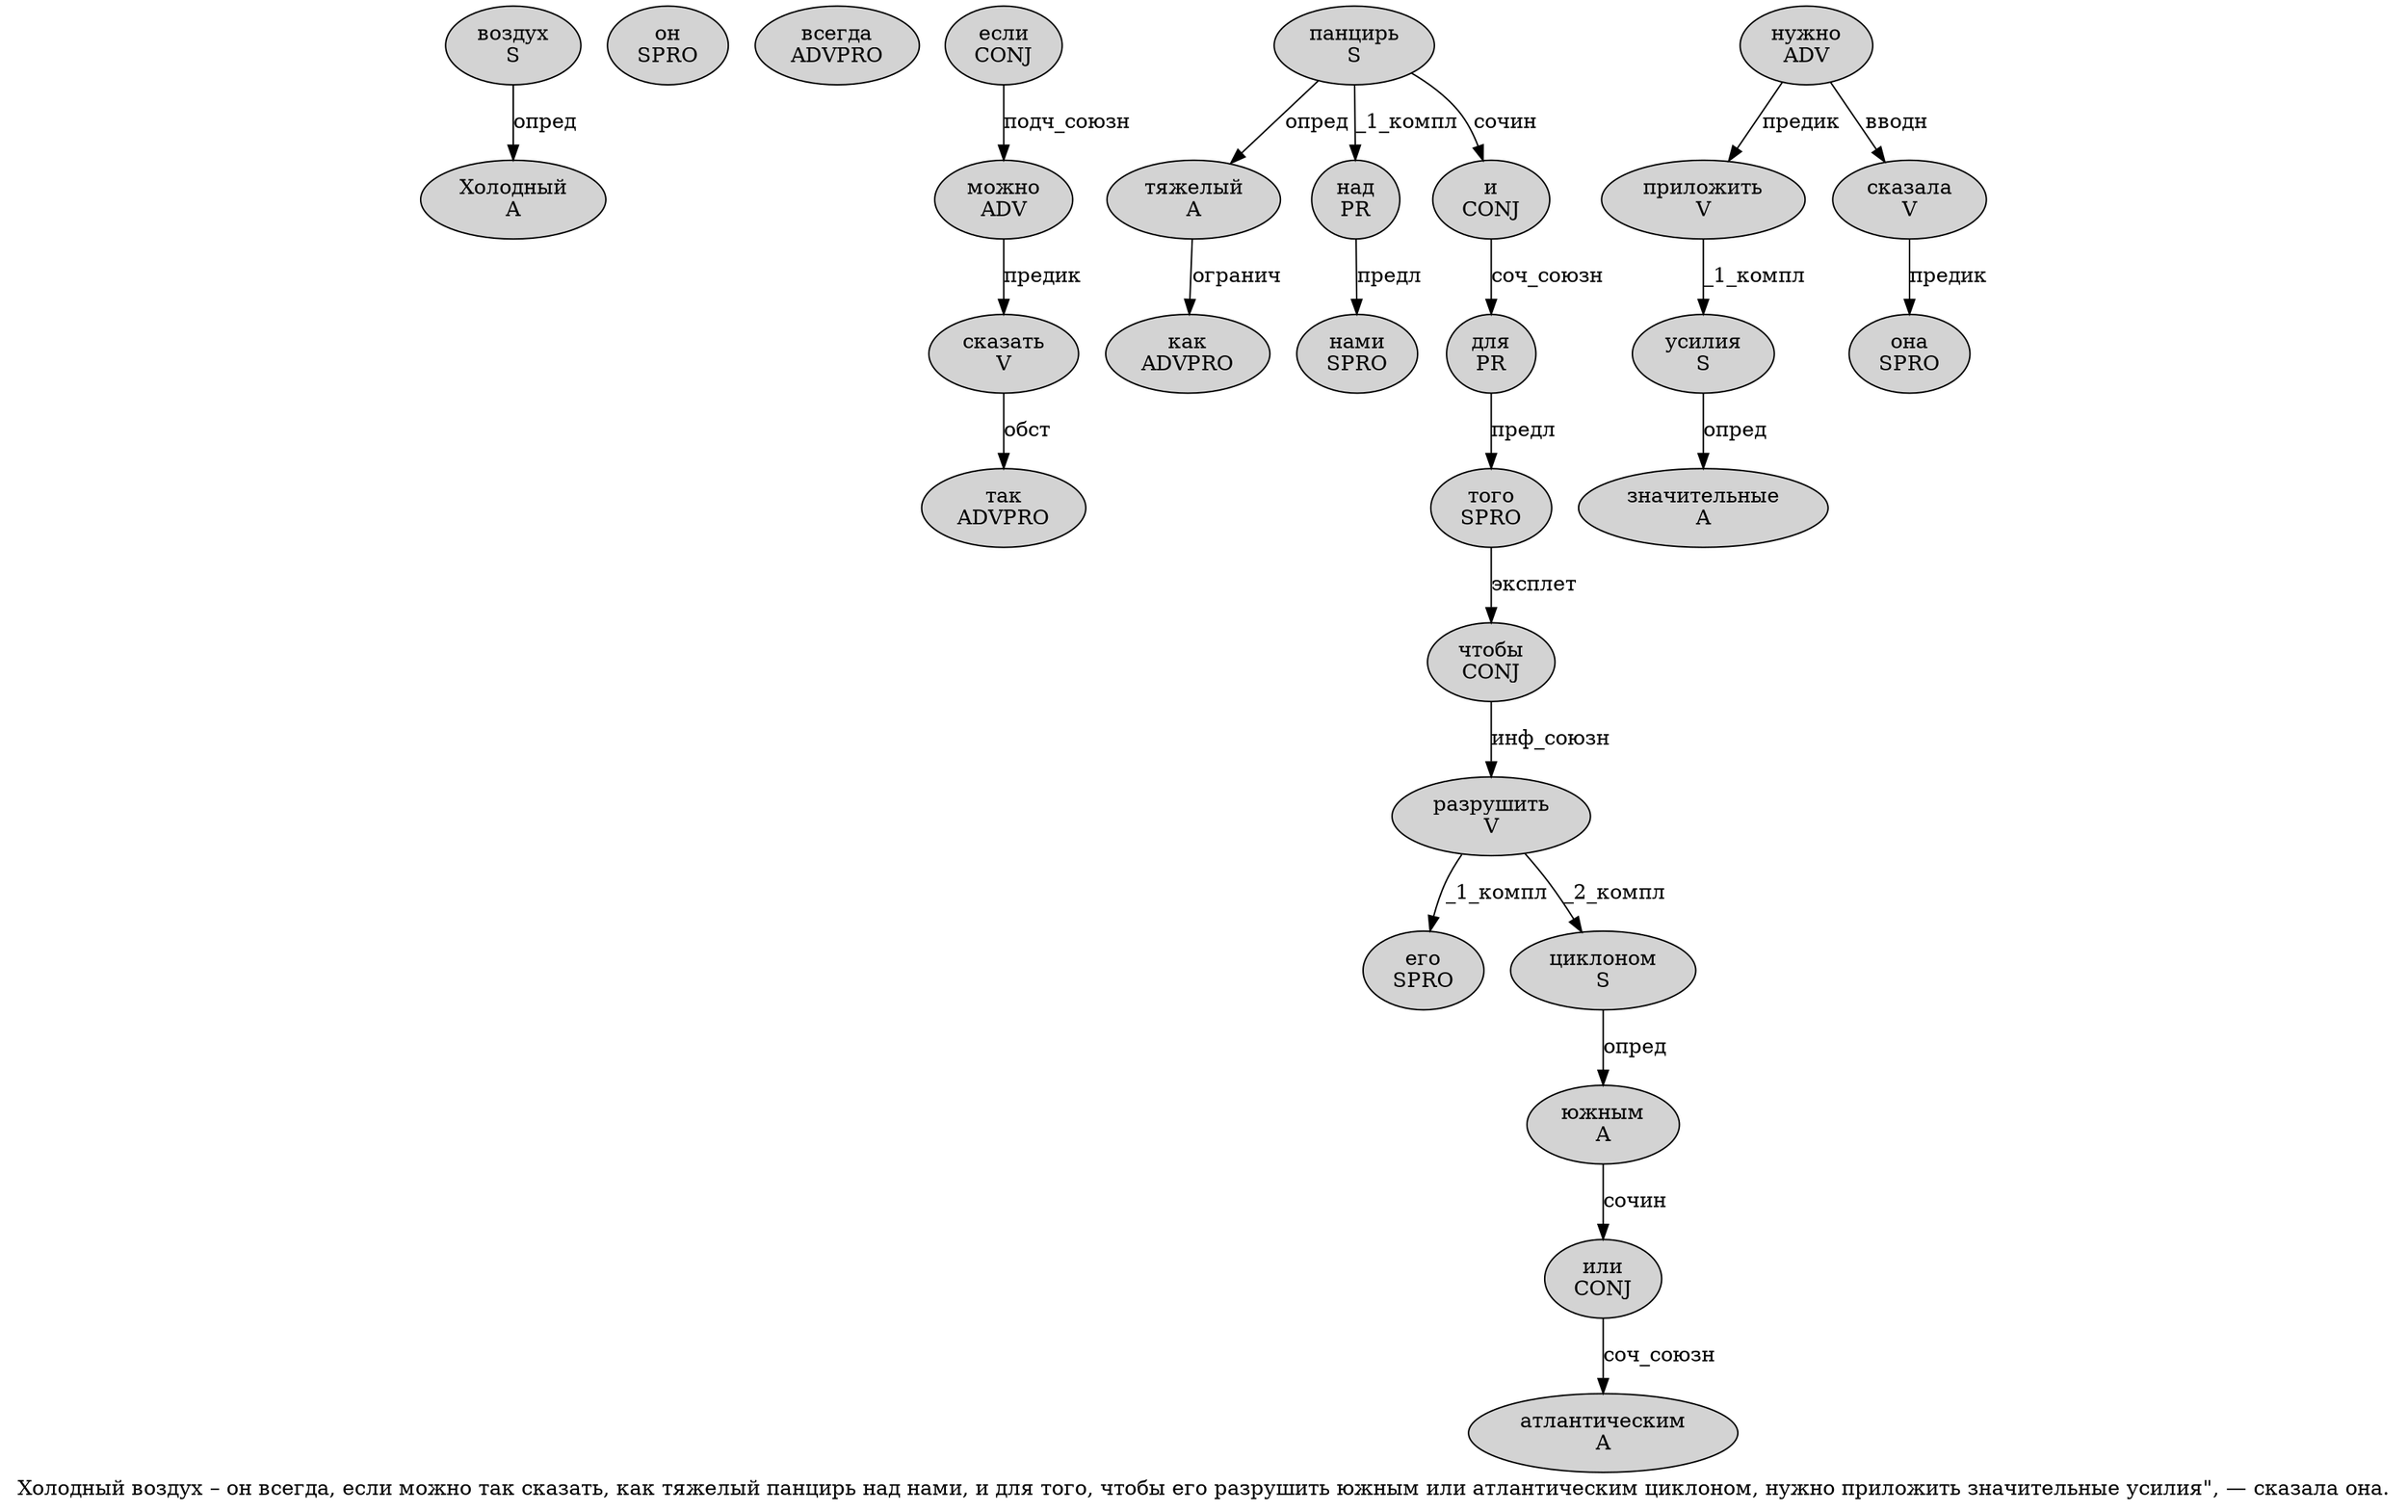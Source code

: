 digraph SENTENCE_20 {
	graph [label="Холодный воздух – он всегда, если можно так сказать, как тяжелый панцирь над нами, и для того, чтобы его разрушить южным или атлантическим циклоном, нужно приложить значительные усилия\", — сказала она."]
	node [style=filled]
		0 [label="Холодный
A" color="" fillcolor=lightgray penwidth=1 shape=ellipse]
		1 [label="воздух
S" color="" fillcolor=lightgray penwidth=1 shape=ellipse]
		3 [label="он
SPRO" color="" fillcolor=lightgray penwidth=1 shape=ellipse]
		4 [label="всегда
ADVPRO" color="" fillcolor=lightgray penwidth=1 shape=ellipse]
		6 [label="если
CONJ" color="" fillcolor=lightgray penwidth=1 shape=ellipse]
		7 [label="можно
ADV" color="" fillcolor=lightgray penwidth=1 shape=ellipse]
		8 [label="так
ADVPRO" color="" fillcolor=lightgray penwidth=1 shape=ellipse]
		9 [label="сказать
V" color="" fillcolor=lightgray penwidth=1 shape=ellipse]
		11 [label="как
ADVPRO" color="" fillcolor=lightgray penwidth=1 shape=ellipse]
		12 [label="тяжелый
A" color="" fillcolor=lightgray penwidth=1 shape=ellipse]
		13 [label="панцирь
S" color="" fillcolor=lightgray penwidth=1 shape=ellipse]
		14 [label="над
PR" color="" fillcolor=lightgray penwidth=1 shape=ellipse]
		15 [label="нами
SPRO" color="" fillcolor=lightgray penwidth=1 shape=ellipse]
		17 [label="и
CONJ" color="" fillcolor=lightgray penwidth=1 shape=ellipse]
		18 [label="для
PR" color="" fillcolor=lightgray penwidth=1 shape=ellipse]
		19 [label="того
SPRO" color="" fillcolor=lightgray penwidth=1 shape=ellipse]
		21 [label="чтобы
CONJ" color="" fillcolor=lightgray penwidth=1 shape=ellipse]
		22 [label="его
SPRO" color="" fillcolor=lightgray penwidth=1 shape=ellipse]
		23 [label="разрушить
V" color="" fillcolor=lightgray penwidth=1 shape=ellipse]
		24 [label="южным
A" color="" fillcolor=lightgray penwidth=1 shape=ellipse]
		25 [label="или
CONJ" color="" fillcolor=lightgray penwidth=1 shape=ellipse]
		26 [label="атлантическим
A" color="" fillcolor=lightgray penwidth=1 shape=ellipse]
		27 [label="циклоном
S" color="" fillcolor=lightgray penwidth=1 shape=ellipse]
		29 [label="нужно
ADV" color="" fillcolor=lightgray penwidth=1 shape=ellipse]
		30 [label="приложить
V" color="" fillcolor=lightgray penwidth=1 shape=ellipse]
		31 [label="значительные
A" color="" fillcolor=lightgray penwidth=1 shape=ellipse]
		32 [label="усилия
S" color="" fillcolor=lightgray penwidth=1 shape=ellipse]
		36 [label="сказала
V" color="" fillcolor=lightgray penwidth=1 shape=ellipse]
		37 [label="она
SPRO" color="" fillcolor=lightgray penwidth=1 shape=ellipse]
			30 -> 32 [label="_1_компл"]
			29 -> 30 [label="предик"]
			29 -> 36 [label="вводн"]
			13 -> 12 [label="опред"]
			13 -> 14 [label="_1_компл"]
			13 -> 17 [label="сочин"]
			17 -> 18 [label="соч_союзн"]
			27 -> 24 [label="опред"]
			24 -> 25 [label="сочин"]
			14 -> 15 [label="предл"]
			18 -> 19 [label="предл"]
			32 -> 31 [label="опред"]
			23 -> 22 [label="_1_компл"]
			23 -> 27 [label="_2_компл"]
			7 -> 9 [label="предик"]
			6 -> 7 [label="подч_союзн"]
			21 -> 23 [label="инф_союзн"]
			36 -> 37 [label="предик"]
			9 -> 8 [label="обст"]
			1 -> 0 [label="опред"]
			25 -> 26 [label="соч_союзн"]
			19 -> 21 [label="эксплет"]
			12 -> 11 [label="огранич"]
}